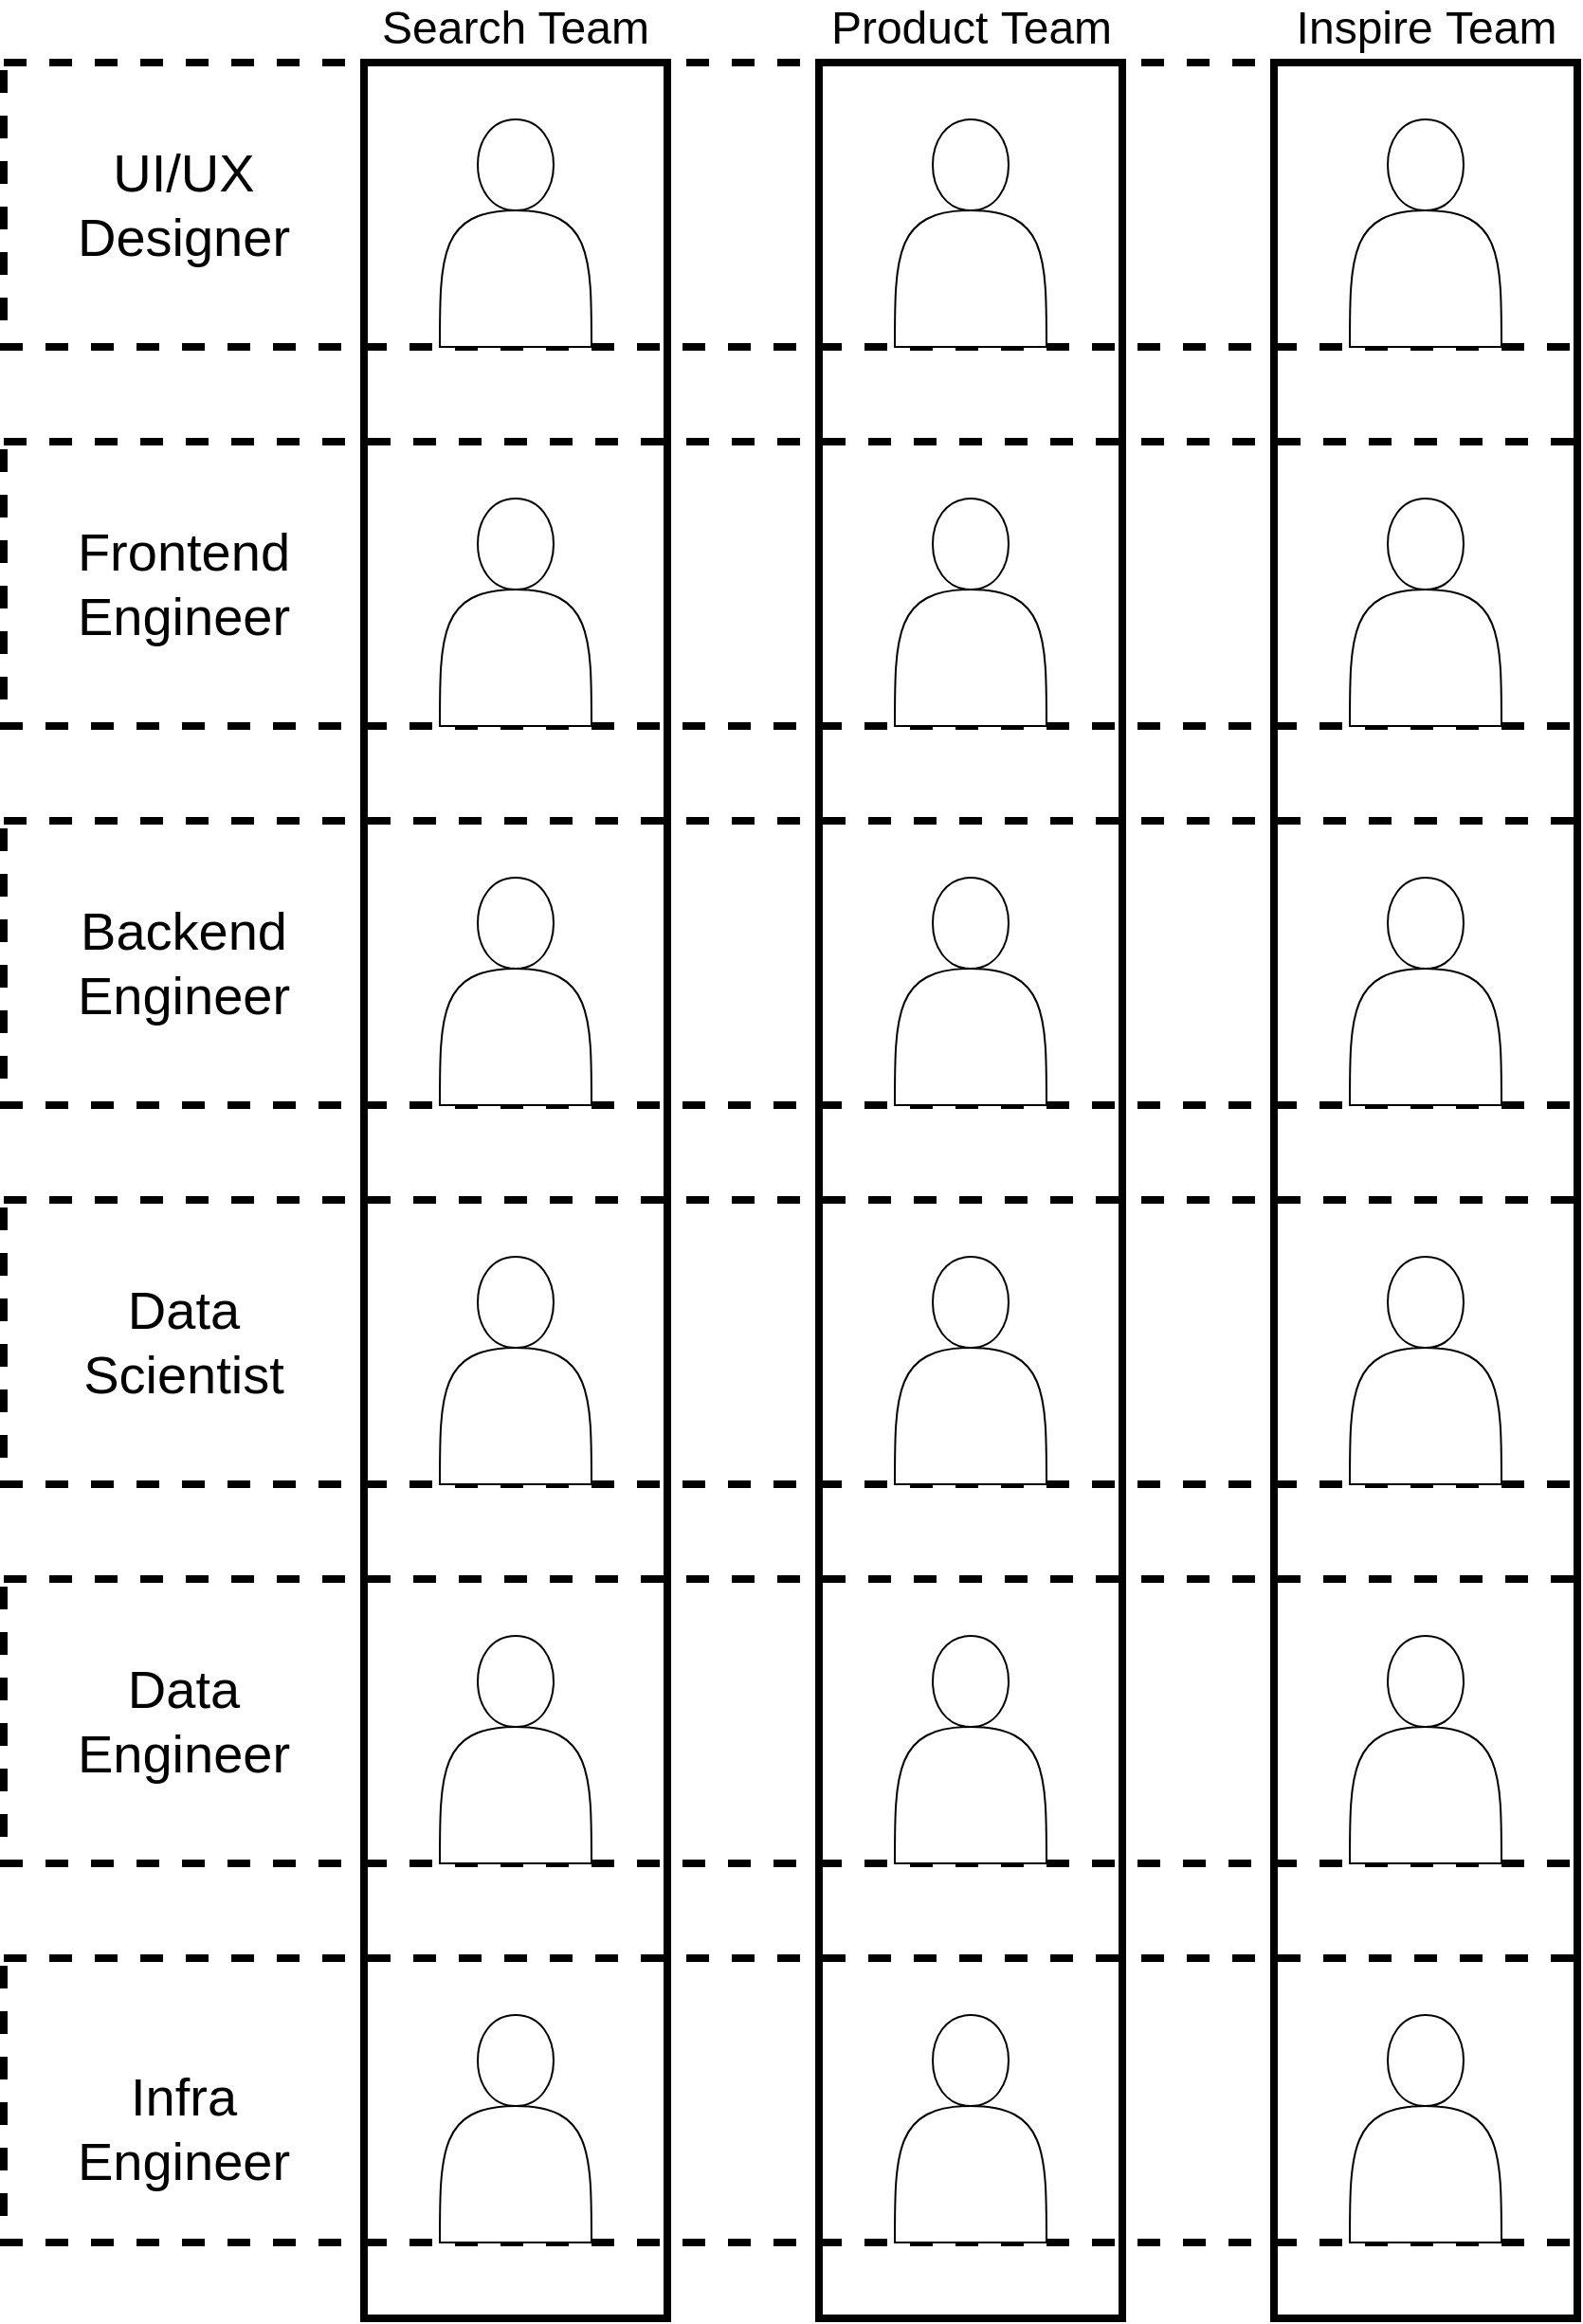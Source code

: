 <mxfile>
    <diagram id="B9imWvU3-mCyOA17thxm" name="Page-1">
        <mxGraphModel dx="301" dy="230" grid="1" gridSize="10" guides="1" tooltips="1" connect="1" arrows="1" fold="1" page="1" pageScale="1" pageWidth="850" pageHeight="1100" math="0" shadow="0">
            <root>
                <mxCell id="0"/>
                <mxCell id="1" parent="0"/>
                <mxCell id="186" value="" style="rounded=0;whiteSpace=wrap;html=1;strokeWidth=4;fillColor=none;dashed=1;" vertex="1" parent="1">
                    <mxGeometry x="10" y="1250" width="830" height="150" as="geometry"/>
                </mxCell>
                <mxCell id="180" value="" style="rounded=0;whiteSpace=wrap;html=1;strokeWidth=4;fillColor=none;dashed=1;" vertex="1" parent="1">
                    <mxGeometry x="10" y="1050" width="830" height="150" as="geometry"/>
                </mxCell>
                <mxCell id="175" value="" style="rounded=0;whiteSpace=wrap;html=1;strokeWidth=4;fillColor=none;dashed=1;" vertex="1" parent="1">
                    <mxGeometry x="10" y="850" width="830" height="150" as="geometry"/>
                </mxCell>
                <mxCell id="167" value="" style="rounded=0;whiteSpace=wrap;html=1;strokeWidth=4;fillColor=none;dashed=1;" vertex="1" parent="1">
                    <mxGeometry x="10" y="450" width="830" height="150" as="geometry"/>
                </mxCell>
                <mxCell id="168" value="" style="rounded=0;whiteSpace=wrap;html=1;strokeWidth=4;fillColor=none;dashed=1;" vertex="1" parent="1">
                    <mxGeometry x="10" y="650" width="830" height="150" as="geometry"/>
                </mxCell>
                <mxCell id="166" value="" style="rounded=0;whiteSpace=wrap;html=1;strokeWidth=4;fillColor=none;dashed=1;" vertex="1" parent="1">
                    <mxGeometry x="10" y="250" width="830" height="150" as="geometry"/>
                </mxCell>
                <mxCell id="148" value="" style="rounded=0;whiteSpace=wrap;html=1;strokeWidth=4;fillColor=none;" vertex="1" parent="1">
                    <mxGeometry x="200" y="250" width="160" height="1190" as="geometry"/>
                </mxCell>
                <mxCell id="142" value="" style="shape=actor;whiteSpace=wrap;html=1;" vertex="1" parent="1">
                    <mxGeometry x="240" y="280" width="80" height="120" as="geometry"/>
                </mxCell>
                <mxCell id="146" value="" style="shape=actor;whiteSpace=wrap;html=1;" vertex="1" parent="1">
                    <mxGeometry x="240" y="480" width="80" height="120" as="geometry"/>
                </mxCell>
                <mxCell id="147" value="" style="shape=actor;whiteSpace=wrap;html=1;" vertex="1" parent="1">
                    <mxGeometry x="240" y="680" width="80" height="120" as="geometry"/>
                </mxCell>
                <mxCell id="149" value="&lt;font style=&quot;font-size: 24px&quot;&gt;Search Team&lt;/font&gt;" style="text;html=1;strokeColor=none;fillColor=none;align=center;verticalAlign=middle;whiteSpace=wrap;rounded=0;dashed=1;" vertex="1" parent="1">
                    <mxGeometry x="205" y="222" width="150" height="20" as="geometry"/>
                </mxCell>
                <mxCell id="156" value="" style="rounded=0;whiteSpace=wrap;html=1;strokeWidth=4;fillColor=none;" vertex="1" parent="1">
                    <mxGeometry x="440" y="250" width="160" height="1190" as="geometry"/>
                </mxCell>
                <mxCell id="157" value="" style="shape=actor;whiteSpace=wrap;html=1;" vertex="1" parent="1">
                    <mxGeometry x="480" y="280" width="80" height="120" as="geometry"/>
                </mxCell>
                <mxCell id="158" value="" style="shape=actor;whiteSpace=wrap;html=1;" vertex="1" parent="1">
                    <mxGeometry x="480" y="480" width="80" height="120" as="geometry"/>
                </mxCell>
                <mxCell id="159" value="" style="shape=actor;whiteSpace=wrap;html=1;" vertex="1" parent="1">
                    <mxGeometry x="480" y="680" width="80" height="120" as="geometry"/>
                </mxCell>
                <mxCell id="160" value="&lt;font style=&quot;font-size: 24px&quot;&gt;Product&amp;nbsp;&lt;/font&gt;&lt;span style=&quot;font-size: 24px&quot;&gt;Team&lt;/span&gt;" style="text;html=1;strokeColor=none;fillColor=none;align=center;verticalAlign=middle;whiteSpace=wrap;rounded=0;dashed=1;" vertex="1" parent="1">
                    <mxGeometry x="442.5" y="222" width="155" height="20" as="geometry"/>
                </mxCell>
                <mxCell id="161" value="" style="rounded=0;whiteSpace=wrap;html=1;strokeWidth=4;fillColor=none;" vertex="1" parent="1">
                    <mxGeometry x="680" y="250" width="160" height="1190" as="geometry"/>
                </mxCell>
                <mxCell id="162" value="" style="shape=actor;whiteSpace=wrap;html=1;" vertex="1" parent="1">
                    <mxGeometry x="720" y="280" width="80" height="120" as="geometry"/>
                </mxCell>
                <mxCell id="163" value="" style="shape=actor;whiteSpace=wrap;html=1;" vertex="1" parent="1">
                    <mxGeometry x="720" y="480" width="80" height="120" as="geometry"/>
                </mxCell>
                <mxCell id="164" value="" style="shape=actor;whiteSpace=wrap;html=1;" vertex="1" parent="1">
                    <mxGeometry x="720" y="680" width="80" height="120" as="geometry"/>
                </mxCell>
                <mxCell id="165" value="&lt;font style=&quot;font-size: 24px&quot;&gt;Inspire&amp;nbsp;&lt;/font&gt;&lt;span style=&quot;font-size: 24px&quot;&gt;Team&lt;/span&gt;" style="text;html=1;strokeColor=none;fillColor=none;align=center;verticalAlign=middle;whiteSpace=wrap;rounded=0;dashed=1;" vertex="1" parent="1">
                    <mxGeometry x="682.5" y="222" width="155" height="20" as="geometry"/>
                </mxCell>
                <mxCell id="169" value="&lt;font style=&quot;font-size: 28px&quot;&gt;Frontend&lt;br&gt;Engineer&lt;br&gt;&lt;/font&gt;" style="text;html=1;strokeColor=none;fillColor=none;align=center;verticalAlign=middle;whiteSpace=wrap;rounded=0;dashed=1;" vertex="1" parent="1">
                    <mxGeometry x="50" y="500" width="110" height="50" as="geometry"/>
                </mxCell>
                <mxCell id="170" value="&lt;font style=&quot;font-size: 28px&quot;&gt;Backend&lt;br&gt;Engineer&lt;br&gt;&lt;/font&gt;" style="text;html=1;strokeColor=none;fillColor=none;align=center;verticalAlign=middle;whiteSpace=wrap;rounded=0;dashed=1;" vertex="1" parent="1">
                    <mxGeometry x="50" y="700" width="110" height="50" as="geometry"/>
                </mxCell>
                <mxCell id="171" value="&lt;font style=&quot;font-size: 28px&quot;&gt;Data Scientist&lt;/font&gt;" style="text;html=1;strokeColor=none;fillColor=none;align=center;verticalAlign=middle;whiteSpace=wrap;rounded=0;dashed=1;" vertex="1" parent="1">
                    <mxGeometry x="50" y="900" width="110" height="50" as="geometry"/>
                </mxCell>
                <mxCell id="172" value="" style="shape=actor;whiteSpace=wrap;html=1;" vertex="1" parent="1">
                    <mxGeometry x="240" y="880" width="80" height="120" as="geometry"/>
                </mxCell>
                <mxCell id="173" value="" style="shape=actor;whiteSpace=wrap;html=1;" vertex="1" parent="1">
                    <mxGeometry x="480" y="880" width="80" height="120" as="geometry"/>
                </mxCell>
                <mxCell id="174" value="" style="shape=actor;whiteSpace=wrap;html=1;" vertex="1" parent="1">
                    <mxGeometry x="720" y="880" width="80" height="120" as="geometry"/>
                </mxCell>
                <mxCell id="176" value="&lt;font style=&quot;font-size: 28px&quot;&gt;UI/UX&lt;br&gt;Designer&lt;br&gt;&lt;/font&gt;" style="text;html=1;strokeColor=none;fillColor=none;align=center;verticalAlign=middle;whiteSpace=wrap;rounded=0;dashed=1;" vertex="1" parent="1">
                    <mxGeometry x="50" y="300" width="110" height="50" as="geometry"/>
                </mxCell>
                <mxCell id="177" value="" style="shape=actor;whiteSpace=wrap;html=1;" vertex="1" parent="1">
                    <mxGeometry x="240" y="1080" width="80" height="120" as="geometry"/>
                </mxCell>
                <mxCell id="178" value="" style="shape=actor;whiteSpace=wrap;html=1;" vertex="1" parent="1">
                    <mxGeometry x="480" y="1080" width="80" height="120" as="geometry"/>
                </mxCell>
                <mxCell id="179" value="" style="shape=actor;whiteSpace=wrap;html=1;" vertex="1" parent="1">
                    <mxGeometry x="720" y="1080" width="80" height="120" as="geometry"/>
                </mxCell>
                <mxCell id="181" value="&lt;font&gt;&lt;span style=&quot;font-size: 28px&quot;&gt;Data&lt;/span&gt;&lt;br&gt;&lt;span style=&quot;font-size: 28px&quot;&gt;Engineer&lt;/span&gt;&lt;br&gt;&lt;/font&gt;" style="text;html=1;strokeColor=none;fillColor=none;align=center;verticalAlign=middle;whiteSpace=wrap;rounded=0;dashed=1;" vertex="1" parent="1">
                    <mxGeometry x="50" y="1100" width="110" height="50" as="geometry"/>
                </mxCell>
                <mxCell id="183" value="" style="shape=actor;whiteSpace=wrap;html=1;" vertex="1" parent="1">
                    <mxGeometry x="240" y="1280" width="80" height="120" as="geometry"/>
                </mxCell>
                <mxCell id="184" value="" style="shape=actor;whiteSpace=wrap;html=1;" vertex="1" parent="1">
                    <mxGeometry x="480" y="1280" width="80" height="120" as="geometry"/>
                </mxCell>
                <mxCell id="185" value="" style="shape=actor;whiteSpace=wrap;html=1;" vertex="1" parent="1">
                    <mxGeometry x="720" y="1280" width="80" height="120" as="geometry"/>
                </mxCell>
                <mxCell id="187" value="&lt;font style=&quot;font-size: 28px&quot;&gt;&lt;span style=&quot;font-size: 28px&quot;&gt;Infra&lt;br&gt;&lt;/span&gt;Engineer&lt;br&gt;&lt;/font&gt;" style="text;html=1;strokeColor=none;fillColor=none;align=center;verticalAlign=middle;whiteSpace=wrap;rounded=0;dashed=1;" vertex="1" parent="1">
                    <mxGeometry x="50" y="1315" width="110" height="50" as="geometry"/>
                </mxCell>
            </root>
        </mxGraphModel>
    </diagram>
</mxfile>